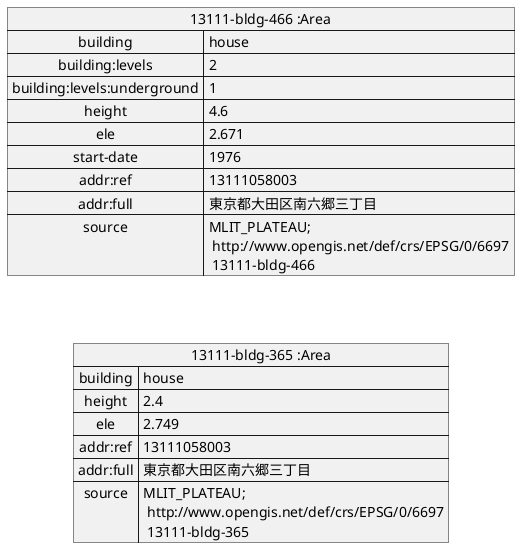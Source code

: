 @startuml
map "13111-bldg-466 :Area" as w466 {
 building => house
 building:levels => 2
 building:levels:underground => 1
 height => 4.6
 ele => 2.671
 start-date => 1976
 addr:ref => 13111058003
 addr:full => 東京都大田区南六郷三丁目
 source => MLIT_PLATEAU;\n http://www.opengis.net/def/crs/EPSG/0/6697\n 13111-bldg-466
}

map "13111-bldg-365 :Area" as w365 {
 building => house
 height => 2.4
 ele => 2.749
 addr:ref => 13111058003
 addr:full => 東京都大田区南六郷三丁目
 source => MLIT_PLATEAU;\n http://www.opengis.net/def/crs/EPSG/0/6697\n 13111-bldg-365
}

w466 -[hidden]- w365

@enduml